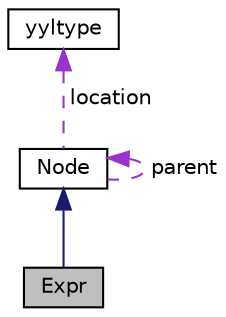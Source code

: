 digraph "Expr"
{
  edge [fontname="Helvetica",fontsize="10",labelfontname="Helvetica",labelfontsize="10"];
  node [fontname="Helvetica",fontsize="10",shape=record];
  Node19 [label="Expr",height=0.2,width=0.4,color="black", fillcolor="grey75", style="filled", fontcolor="black"];
  Node20 -> Node19 [dir="back",color="midnightblue",fontsize="10",style="solid",fontname="Helvetica"];
  Node20 [label="Node",height=0.2,width=0.4,color="black", fillcolor="white", style="filled",URL="$class_node.html"];
  Node20 -> Node20 [dir="back",color="darkorchid3",fontsize="10",style="dashed",label=" parent" ,fontname="Helvetica"];
  Node21 -> Node20 [dir="back",color="darkorchid3",fontsize="10",style="dashed",label=" location" ,fontname="Helvetica"];
  Node21 [label="yyltype",height=0.2,width=0.4,color="black", fillcolor="white", style="filled",URL="$structyyltype.html"];
}
